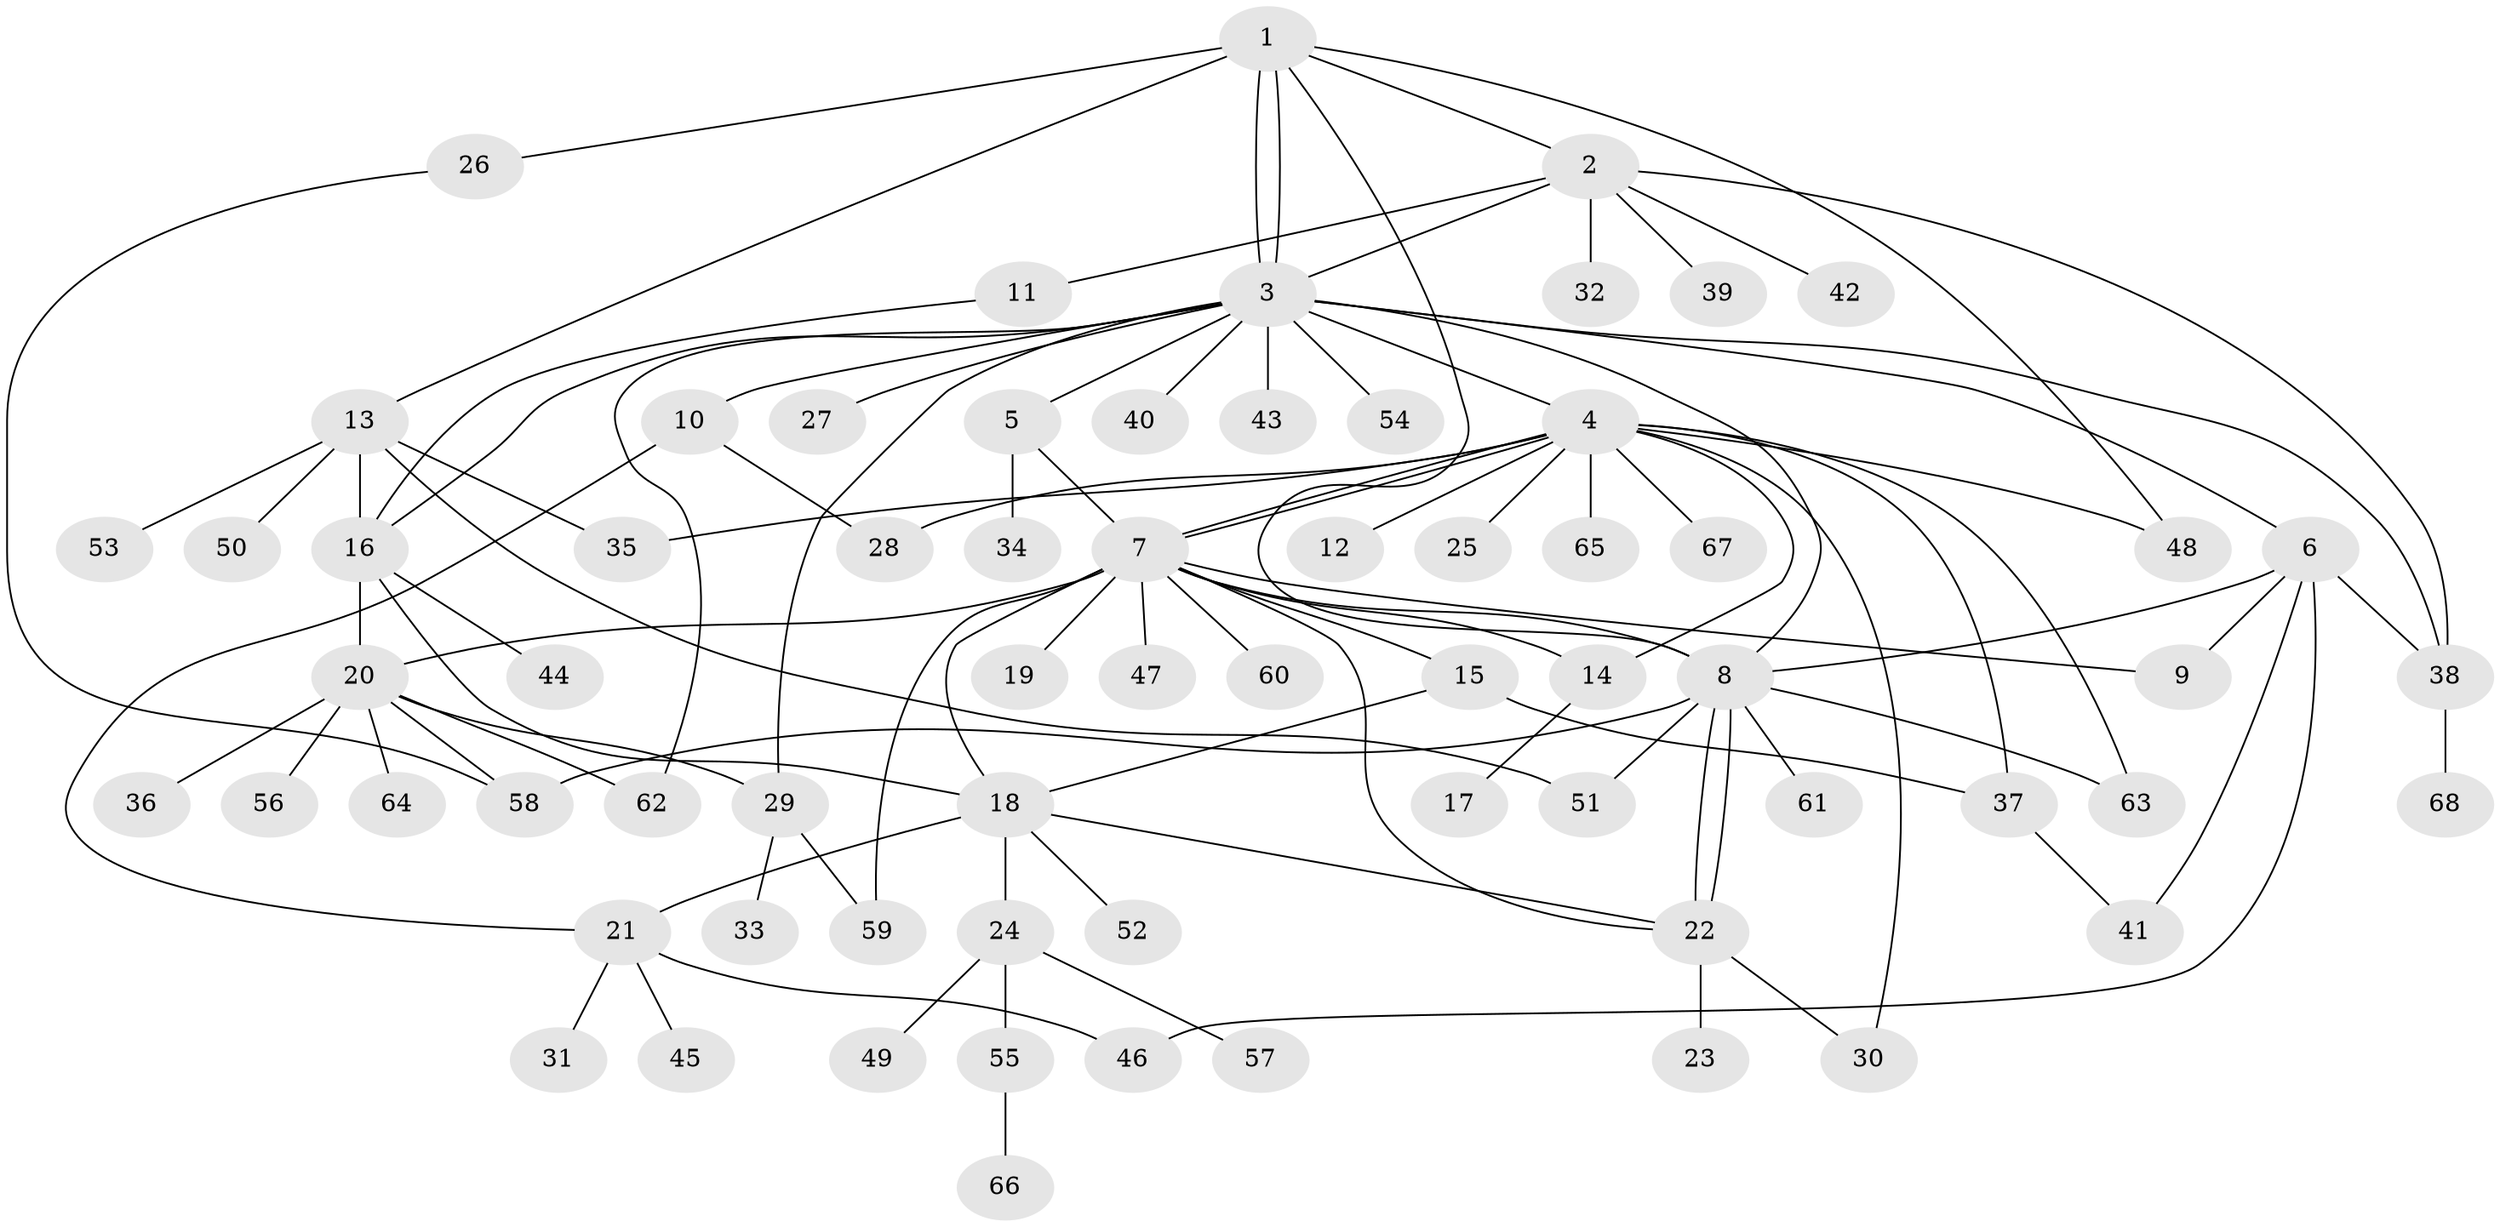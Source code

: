 // coarse degree distribution, {15: 0.018867924528301886, 7: 0.03773584905660377, 14: 0.018867924528301886, 2: 0.18867924528301888, 6: 0.018867924528301886, 13: 0.018867924528301886, 9: 0.05660377358490566, 3: 0.05660377358490566, 1: 0.5283018867924528, 5: 0.03773584905660377, 4: 0.018867924528301886}
// Generated by graph-tools (version 1.1) at 2025/41/03/06/25 10:41:50]
// undirected, 68 vertices, 101 edges
graph export_dot {
graph [start="1"]
  node [color=gray90,style=filled];
  1;
  2;
  3;
  4;
  5;
  6;
  7;
  8;
  9;
  10;
  11;
  12;
  13;
  14;
  15;
  16;
  17;
  18;
  19;
  20;
  21;
  22;
  23;
  24;
  25;
  26;
  27;
  28;
  29;
  30;
  31;
  32;
  33;
  34;
  35;
  36;
  37;
  38;
  39;
  40;
  41;
  42;
  43;
  44;
  45;
  46;
  47;
  48;
  49;
  50;
  51;
  52;
  53;
  54;
  55;
  56;
  57;
  58;
  59;
  60;
  61;
  62;
  63;
  64;
  65;
  66;
  67;
  68;
  1 -- 2;
  1 -- 3;
  1 -- 3;
  1 -- 8;
  1 -- 13;
  1 -- 26;
  1 -- 48;
  2 -- 3;
  2 -- 11;
  2 -- 32;
  2 -- 38;
  2 -- 39;
  2 -- 42;
  3 -- 4;
  3 -- 5;
  3 -- 6;
  3 -- 8;
  3 -- 10;
  3 -- 16;
  3 -- 27;
  3 -- 29;
  3 -- 38;
  3 -- 40;
  3 -- 43;
  3 -- 54;
  3 -- 62;
  4 -- 7;
  4 -- 7;
  4 -- 12;
  4 -- 14;
  4 -- 25;
  4 -- 28;
  4 -- 30;
  4 -- 35;
  4 -- 37;
  4 -- 48;
  4 -- 63;
  4 -- 65;
  4 -- 67;
  5 -- 7;
  5 -- 34;
  6 -- 8;
  6 -- 9;
  6 -- 38;
  6 -- 41;
  6 -- 46;
  7 -- 8;
  7 -- 9;
  7 -- 14;
  7 -- 15;
  7 -- 18;
  7 -- 19;
  7 -- 20;
  7 -- 22;
  7 -- 47;
  7 -- 59;
  7 -- 60;
  8 -- 22;
  8 -- 22;
  8 -- 51;
  8 -- 58;
  8 -- 61;
  8 -- 63;
  10 -- 21;
  10 -- 28;
  11 -- 16;
  13 -- 16;
  13 -- 35;
  13 -- 50;
  13 -- 51;
  13 -- 53;
  14 -- 17;
  15 -- 18;
  15 -- 37;
  16 -- 18;
  16 -- 20;
  16 -- 44;
  18 -- 21;
  18 -- 22;
  18 -- 24;
  18 -- 52;
  20 -- 29;
  20 -- 36;
  20 -- 56;
  20 -- 58;
  20 -- 62;
  20 -- 64;
  21 -- 31;
  21 -- 45;
  21 -- 46;
  22 -- 23;
  22 -- 30;
  24 -- 49;
  24 -- 55;
  24 -- 57;
  26 -- 58;
  29 -- 33;
  29 -- 59;
  37 -- 41;
  38 -- 68;
  55 -- 66;
}
